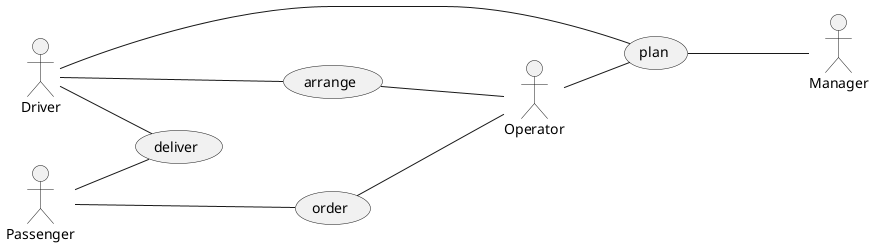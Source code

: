 @startuml

:Passenger:
:Driver:
:Operator:
:Manager:

left to right direction

  Passenger -down-- (order)
  Operator -up-- (order)
  Operator -up-- (arrange)
  Driver -down-- (arrange)
  Driver -- (deliver)
  Passenger -- (deliver)
  Manager -up-- (plan)
  Driver -down-- (plan)
  Operator -- (plan)

@enduml